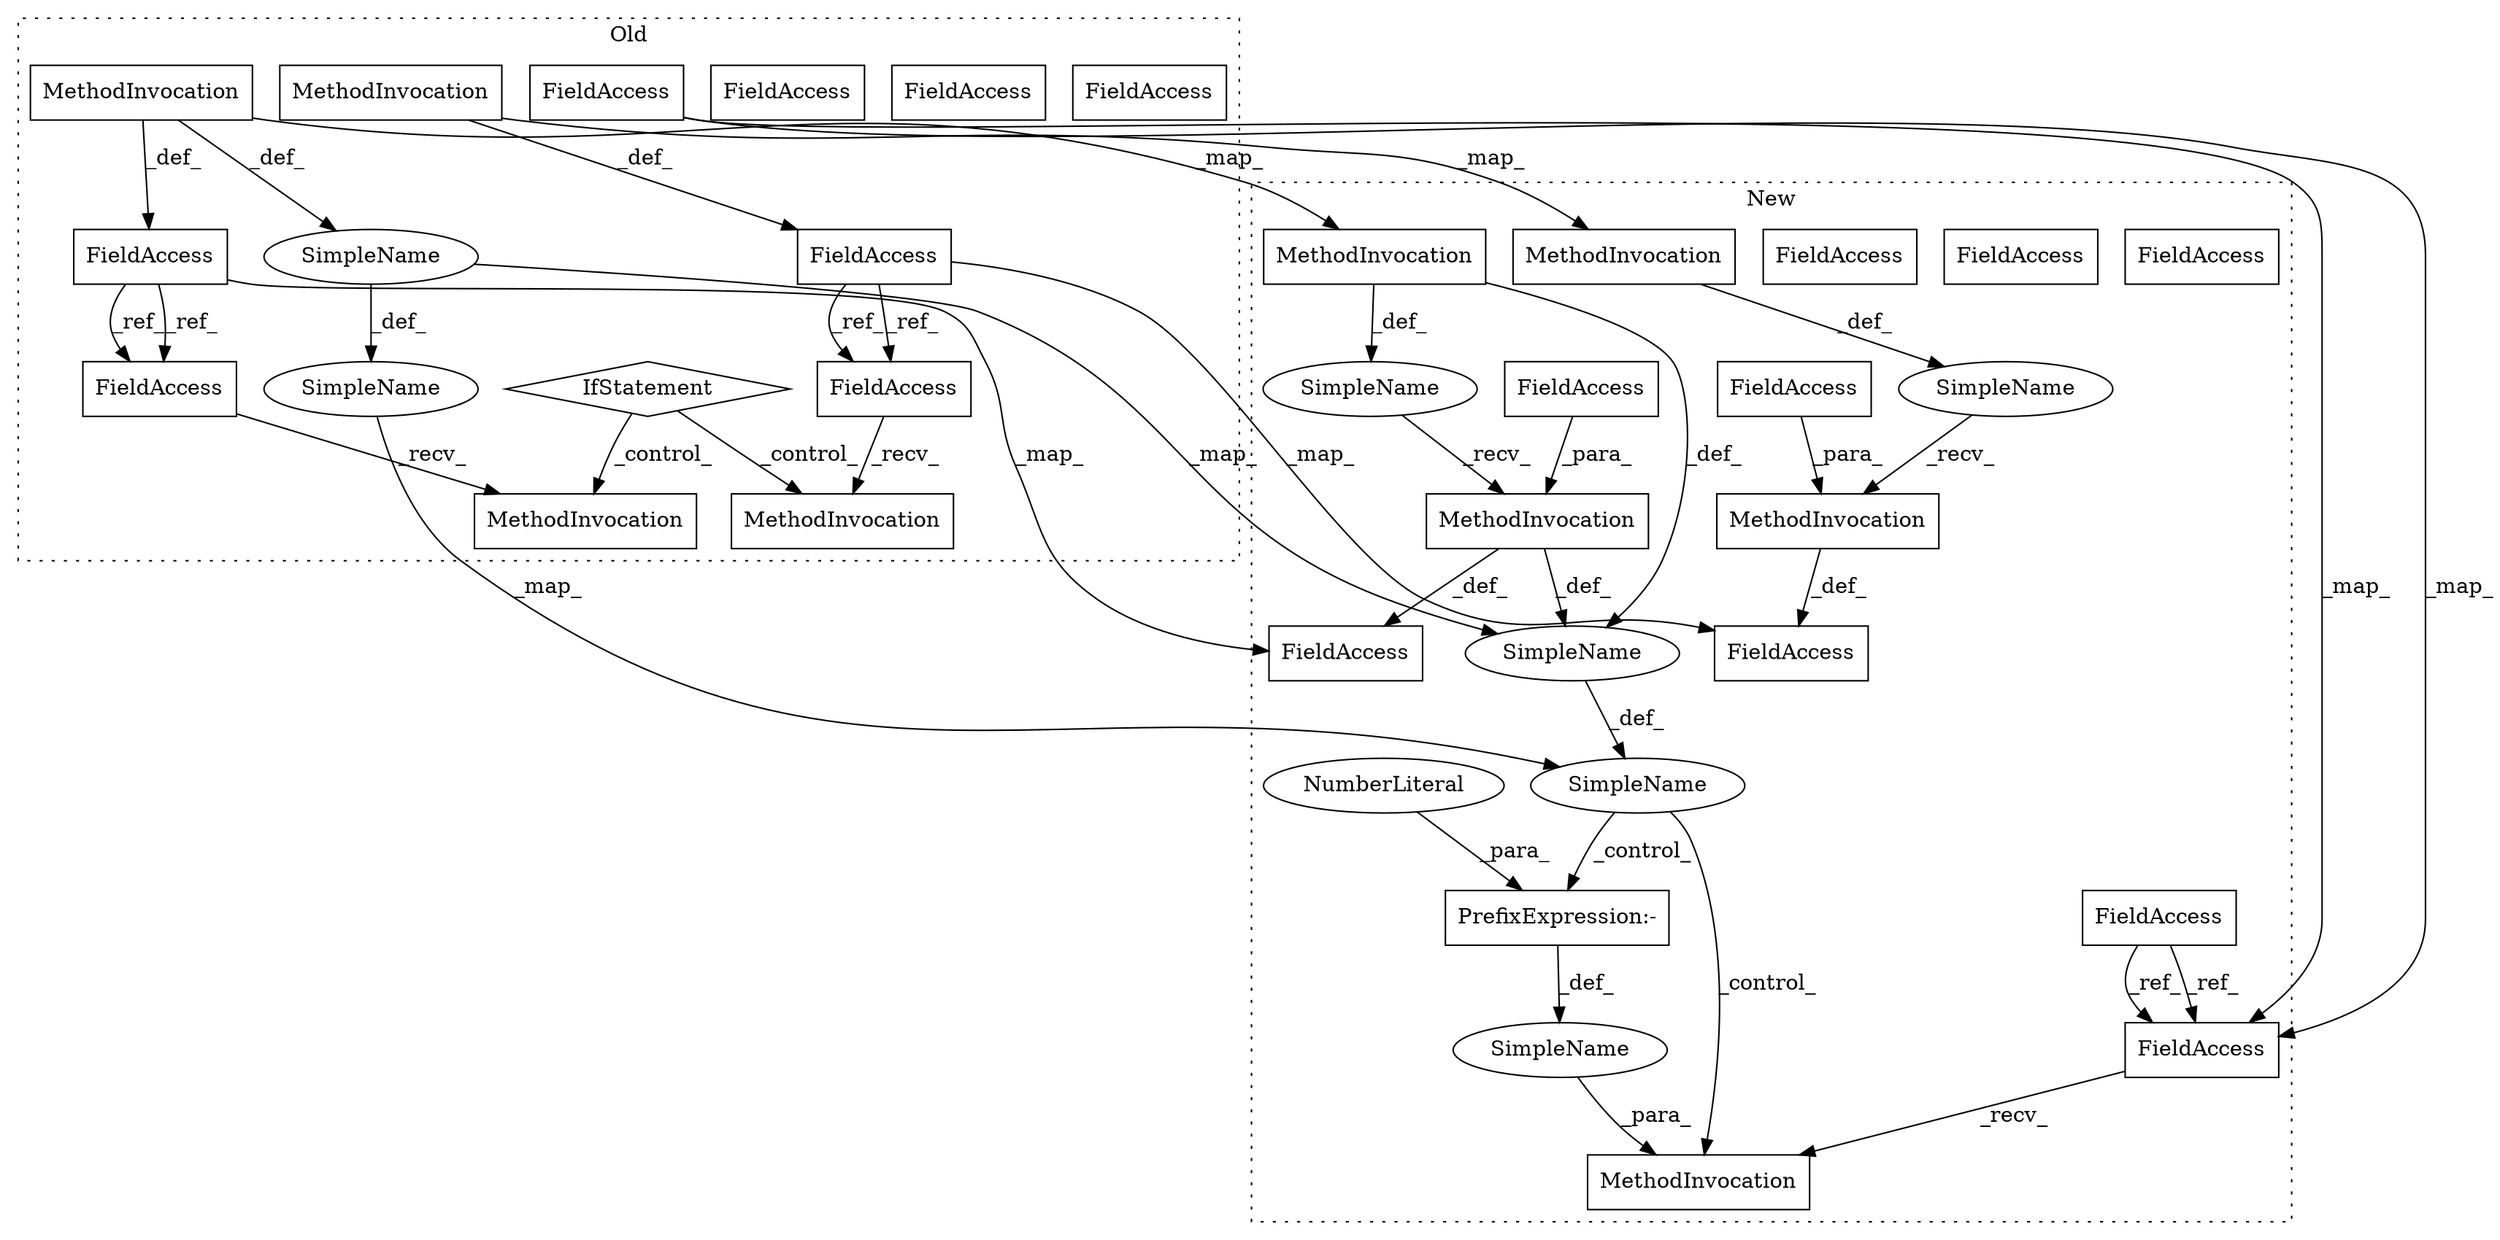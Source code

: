 digraph G {
subgraph cluster0 {
1 [label="FieldAccess" a="22" s="3500" l="7" shape="box"];
2 [label="FieldAccess" a="22" s="3296" l="7" shape="box"];
3 [label="FieldAccess" a="22" s="3476" l="7" shape="box"];
7 [label="FieldAccess" a="22" s="3476" l="7" shape="box"];
9 [label="FieldAccess" a="22" s="3500" l="7" shape="box"];
12 [label="FieldAccess" a="22" s="3386" l="7" shape="box"];
14 [label="FieldAccess" a="22" s="6812" l="7" shape="box"];
17 [label="FieldAccess" a="22" s="6812" l="7" shape="box"];
18 [label="IfStatement" a="25" s="3451,3464" l="4,2" shape="diamond"];
20 [label="MethodInvocation" a="32" s="3508" l="6" shape="box"];
21 [label="MethodInvocation" a="32" s="3484" l="6" shape="box"];
22 [label="MethodInvocation" a="32" s="3310,3377" l="11,1" shape="box"];
24 [label="MethodInvocation" a="32" s="3400,3442" l="12,1" shape="box"];
30 [label="SimpleName" a="42" s="4032" l="3" shape="ellipse"];
34 [label="SimpleName" a="42" s="4011" l="8" shape="ellipse"];
label = "Old";
style="dotted";
}
subgraph cluster1 {
4 [label="FieldAccess" a="22" s="6516" l="7" shape="box"];
5 [label="FieldAccess" a="22" s="6432" l="7" shape="box"];
6 [label="FieldAccess" a="22" s="3415" l="6" shape="box"];
8 [label="FieldAccess" a="22" s="3339" l="6" shape="box"];
10 [label="FieldAccess" a="22" s="6516" l="7" shape="box"];
11 [label="FieldAccess" a="22" s="3339" l="6" shape="box"];
13 [label="FieldAccess" a="22" s="3354" l="7" shape="box"];
15 [label="FieldAccess" a="22" s="3415" l="6" shape="box"];
16 [label="FieldAccess" a="22" s="3253" l="7" shape="box"];
19 [label="MethodInvocation" a="32" s="3368,3410" l="12,1" shape="box"];
23 [label="MethodInvocation" a="32" s="6524,6534" l="8,1" shape="box"];
25 [label="MethodInvocation" a="32" s="3412,3421" l="3,1" shape="box"];
26 [label="MethodInvocation" a="32" s="3336,3345" l="3,1" shape="box"];
27 [label="MethodInvocation" a="32" s="3267,3334" l="11,1" shape="box"];
28 [label="NumberLiteral" a="34" s="6533" l="1" shape="ellipse"];
29 [label="SimpleName" a="42" s="3929" l="3" shape="ellipse"];
31 [label="SimpleName" a="42" s="" l="" shape="ellipse"];
32 [label="SimpleName" a="42" s="3908" l="8" shape="ellipse"];
33 [label="SimpleName" a="42" s="" l="" shape="ellipse"];
35 [label="SimpleName" a="42" s="" l="" shape="ellipse"];
36 [label="PrefixExpression:-" a="38" s="6532" l="1" shape="box"];
label = "New";
style="dotted";
}
2 -> 3 [label="_ref_"];
2 -> 3 [label="_ref_"];
2 -> 16 [label="_map_"];
3 -> 21 [label="_recv_"];
4 -> 23 [label="_recv_"];
5 -> 4 [label="_ref_"];
5 -> 4 [label="_ref_"];
8 -> 26 [label="_para_"];
9 -> 20 [label="_recv_"];
12 -> 9 [label="_ref_"];
12 -> 13 [label="_map_"];
12 -> 9 [label="_ref_"];
15 -> 25 [label="_para_"];
17 -> 4 [label="_map_"];
17 -> 4 [label="_map_"];
18 -> 20 [label="_control_"];
18 -> 21 [label="_control_"];
19 -> 35 [label="_def_"];
22 -> 34 [label="_def_"];
22 -> 27 [label="_map_"];
22 -> 2 [label="_def_"];
24 -> 19 [label="_map_"];
24 -> 12 [label="_def_"];
25 -> 13 [label="_def_"];
26 -> 32 [label="_def_"];
26 -> 16 [label="_def_"];
27 -> 32 [label="_def_"];
27 -> 31 [label="_def_"];
28 -> 36 [label="_para_"];
29 -> 36 [label="_control_"];
29 -> 23 [label="_control_"];
30 -> 29 [label="_map_"];
31 -> 26 [label="_recv_"];
32 -> 29 [label="_def_"];
33 -> 23 [label="_para_"];
34 -> 32 [label="_map_"];
34 -> 30 [label="_def_"];
35 -> 25 [label="_recv_"];
36 -> 33 [label="_def_"];
}